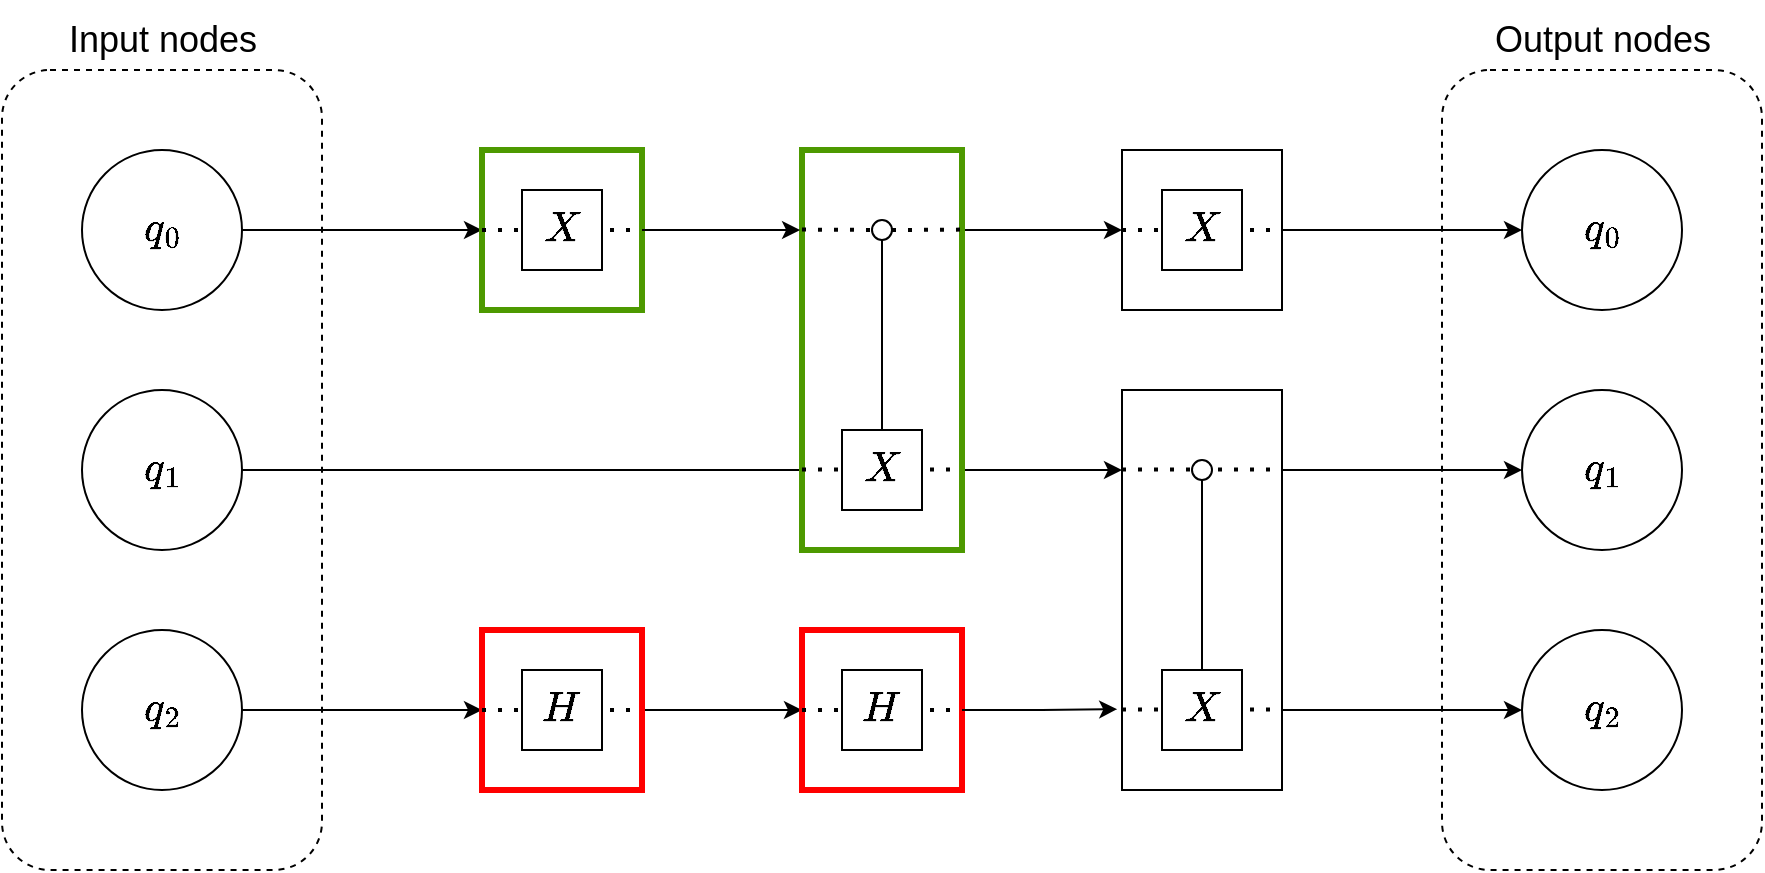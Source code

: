 <mxfile>
    <diagram name="Page-1" id="TqO0XknMDxeJT55NkYOL">
        <mxGraphModel dx="641" dy="967" grid="1" gridSize="10" guides="1" tooltips="1" connect="1" arrows="1" fold="1" page="1" pageScale="1" pageWidth="850" pageHeight="1100" math="1" shadow="0">
            <root>
                <mxCell id="0"/>
                <mxCell id="1" parent="0"/>
                <mxCell id="89ghsDv7PfAujkezo9FC-46" value="" style="rounded=1;whiteSpace=wrap;html=1;dashed=1;" parent="1" vertex="1">
                    <mxGeometry x="720" y="40" width="160" height="400" as="geometry"/>
                </mxCell>
                <mxCell id="89ghsDv7PfAujkezo9FC-45" value="" style="rounded=1;whiteSpace=wrap;html=1;dashed=1;" parent="1" vertex="1">
                    <mxGeometry y="40" width="160" height="400" as="geometry"/>
                </mxCell>
                <mxCell id="89ghsDv7PfAujkezo9FC-12" style="edgeStyle=orthogonalEdgeStyle;rounded=0;orthogonalLoop=1;jettySize=auto;html=1;entryX=0;entryY=0.5;entryDx=0;entryDy=0;" parent="1" source="89ghsDv7PfAujkezo9FC-1" target="89ghsDv7PfAujkezo9FC-4" edge="1">
                    <mxGeometry relative="1" as="geometry"/>
                </mxCell>
                <mxCell id="89ghsDv7PfAujkezo9FC-1" value="$$q_0$$" style="ellipse;whiteSpace=wrap;html=1;fontSize=18;" parent="1" vertex="1">
                    <mxGeometry x="40" y="80" width="80" height="80" as="geometry"/>
                </mxCell>
                <mxCell id="89ghsDv7PfAujkezo9FC-19" style="edgeStyle=orthogonalEdgeStyle;rounded=0;orthogonalLoop=1;jettySize=auto;html=1;" parent="1" source="89ghsDv7PfAujkezo9FC-2" edge="1">
                    <mxGeometry relative="1" as="geometry">
                        <mxPoint x="410" y="240" as="targetPoint"/>
                    </mxGeometry>
                </mxCell>
                <mxCell id="89ghsDv7PfAujkezo9FC-2" value="$$q_1$$" style="ellipse;whiteSpace=wrap;html=1;fontSize=18;" parent="1" vertex="1">
                    <mxGeometry x="40" y="200" width="80" height="80" as="geometry"/>
                </mxCell>
                <mxCell id="89ghsDv7PfAujkezo9FC-29" style="edgeStyle=orthogonalEdgeStyle;rounded=0;orthogonalLoop=1;jettySize=auto;html=1;entryX=0;entryY=0.5;entryDx=0;entryDy=0;" parent="1" source="89ghsDv7PfAujkezo9FC-3" target="89ghsDv7PfAujkezo9FC-25" edge="1">
                    <mxGeometry relative="1" as="geometry">
                        <mxPoint x="250" y="360" as="targetPoint"/>
                    </mxGeometry>
                </mxCell>
                <mxCell id="89ghsDv7PfAujkezo9FC-3" value="$$q_2$$" style="ellipse;whiteSpace=wrap;html=1;fontSize=18;" parent="1" vertex="1">
                    <mxGeometry x="40" y="320" width="80" height="80" as="geometry"/>
                </mxCell>
                <mxCell id="89ghsDv7PfAujkezo9FC-4" value="" style="rounded=0;whiteSpace=wrap;html=1;strokeColor=#4D9900;strokeWidth=3;" parent="1" vertex="1">
                    <mxGeometry x="240" y="80" width="80" height="80" as="geometry"/>
                </mxCell>
                <mxCell id="89ghsDv7PfAujkezo9FC-13" style="edgeStyle=orthogonalEdgeStyle;rounded=0;orthogonalLoop=1;jettySize=auto;html=1;" parent="1" source="89ghsDv7PfAujkezo9FC-5" edge="1">
                    <mxGeometry relative="1" as="geometry">
                        <Array as="points">
                            <mxPoint x="550" y="120"/>
                            <mxPoint x="550" y="120"/>
                        </Array>
                        <mxPoint x="560" y="120" as="targetPoint"/>
                    </mxGeometry>
                </mxCell>
                <mxCell id="89ghsDv7PfAujkezo9FC-21" style="edgeStyle=orthogonalEdgeStyle;rounded=0;orthogonalLoop=1;jettySize=auto;html=1;" parent="1" source="89ghsDv7PfAujkezo9FC-5" edge="1">
                    <mxGeometry relative="1" as="geometry">
                        <mxPoint x="560" y="240" as="targetPoint"/>
                        <Array as="points">
                            <mxPoint x="540" y="240"/>
                            <mxPoint x="540" y="240"/>
                        </Array>
                    </mxGeometry>
                </mxCell>
                <mxCell id="89ghsDv7PfAujkezo9FC-5" value="" style="rounded=0;whiteSpace=wrap;html=1;strokeColor=#4D9900;strokeWidth=3;" parent="1" vertex="1">
                    <mxGeometry x="400" y="80" width="80" height="200" as="geometry"/>
                </mxCell>
                <mxCell id="89ghsDv7PfAujkezo9FC-22" style="edgeStyle=orthogonalEdgeStyle;rounded=0;orthogonalLoop=1;jettySize=auto;html=1;entryX=0;entryY=0.5;entryDx=0;entryDy=0;" parent="1" source="89ghsDv7PfAujkezo9FC-6" target="89ghsDv7PfAujkezo9FC-8" edge="1">
                    <mxGeometry relative="1" as="geometry">
                        <Array as="points">
                            <mxPoint x="670" y="240"/>
                            <mxPoint x="670" y="240"/>
                        </Array>
                    </mxGeometry>
                </mxCell>
                <mxCell id="89ghsDv7PfAujkezo9FC-32" style="edgeStyle=orthogonalEdgeStyle;rounded=0;orthogonalLoop=1;jettySize=auto;html=1;entryX=0;entryY=0.5;entryDx=0;entryDy=0;" parent="1" source="89ghsDv7PfAujkezo9FC-6" target="89ghsDv7PfAujkezo9FC-9" edge="1">
                    <mxGeometry relative="1" as="geometry">
                        <Array as="points">
                            <mxPoint x="670" y="360"/>
                            <mxPoint x="670" y="360"/>
                        </Array>
                    </mxGeometry>
                </mxCell>
                <mxCell id="89ghsDv7PfAujkezo9FC-6" value="" style="rounded=0;whiteSpace=wrap;html=1;" parent="1" vertex="1">
                    <mxGeometry x="560" y="200" width="80" height="200" as="geometry"/>
                </mxCell>
                <mxCell id="89ghsDv7PfAujkezo9FC-7" value="$$q_0$$" style="ellipse;whiteSpace=wrap;html=1;fontSize=18;" parent="1" vertex="1">
                    <mxGeometry x="760" y="80" width="80" height="80" as="geometry"/>
                </mxCell>
                <mxCell id="89ghsDv7PfAujkezo9FC-8" value="$$q_1$$" style="ellipse;whiteSpace=wrap;html=1;fontSize=18;" parent="1" vertex="1">
                    <mxGeometry x="760" y="200" width="80" height="80" as="geometry"/>
                </mxCell>
                <mxCell id="89ghsDv7PfAujkezo9FC-9" value="$$q_2$$" style="ellipse;whiteSpace=wrap;html=1;fontSize=18;" parent="1" vertex="1">
                    <mxGeometry x="760" y="320" width="80" height="80" as="geometry"/>
                </mxCell>
                <mxCell id="89ghsDv7PfAujkezo9FC-11" style="edgeStyle=orthogonalEdgeStyle;rounded=0;orthogonalLoop=1;jettySize=auto;html=1;entryX=-0.012;entryY=0.2;entryDx=0;entryDy=0;entryPerimeter=0;" parent="1" source="89ghsDv7PfAujkezo9FC-4" target="89ghsDv7PfAujkezo9FC-5" edge="1">
                    <mxGeometry relative="1" as="geometry"/>
                </mxCell>
                <mxCell id="89ghsDv7PfAujkezo9FC-15" value="" style="endArrow=none;dashed=1;html=1;dashPattern=1 3;strokeWidth=2;rounded=0;entryX=1;entryY=0.5;entryDx=0;entryDy=0;" parent="1" target="89ghsDv7PfAujkezo9FC-4" edge="1">
                    <mxGeometry width="50" height="50" relative="1" as="geometry">
                        <mxPoint x="240" y="120" as="sourcePoint"/>
                        <mxPoint x="290" y="70" as="targetPoint"/>
                    </mxGeometry>
                </mxCell>
                <mxCell id="89ghsDv7PfAujkezo9FC-16" value="" style="endArrow=none;dashed=1;html=1;dashPattern=1 3;strokeWidth=2;rounded=0;entryX=1;entryY=0.5;entryDx=0;entryDy=0;" parent="1" source="89ghsDv7PfAujkezo9FC-40" edge="1">
                    <mxGeometry width="50" height="50" relative="1" as="geometry">
                        <mxPoint x="400" y="119.8" as="sourcePoint"/>
                        <mxPoint x="480" y="119.8" as="targetPoint"/>
                    </mxGeometry>
                </mxCell>
                <mxCell id="89ghsDv7PfAujkezo9FC-17" value="" style="endArrow=none;dashed=1;html=1;dashPattern=1 3;strokeWidth=2;rounded=0;entryX=1;entryY=0.5;entryDx=0;entryDy=0;" parent="1" edge="1">
                    <mxGeometry width="50" height="50" relative="1" as="geometry">
                        <mxPoint x="400" y="239.8" as="sourcePoint"/>
                        <mxPoint x="480" y="239.8" as="targetPoint"/>
                    </mxGeometry>
                </mxCell>
                <mxCell id="89ghsDv7PfAujkezo9FC-20" value="" style="endArrow=none;dashed=1;html=1;dashPattern=1 3;strokeWidth=2;rounded=0;entryX=1;entryY=0.5;entryDx=0;entryDy=0;" parent="1" edge="1">
                    <mxGeometry width="50" height="50" relative="1" as="geometry">
                        <mxPoint x="560" y="239.8" as="sourcePoint"/>
                        <mxPoint x="640" y="239.8" as="targetPoint"/>
                    </mxGeometry>
                </mxCell>
                <mxCell id="89ghsDv7PfAujkezo9FC-30" style="edgeStyle=orthogonalEdgeStyle;rounded=0;orthogonalLoop=1;jettySize=auto;html=1;" parent="1" source="89ghsDv7PfAujkezo9FC-25" edge="1">
                    <mxGeometry relative="1" as="geometry">
                        <mxPoint x="400" y="360" as="targetPoint"/>
                    </mxGeometry>
                </mxCell>
                <mxCell id="89ghsDv7PfAujkezo9FC-25" value="" style="rounded=0;whiteSpace=wrap;html=1;strokeColor=#FF0000;strokeWidth=3;" parent="1" vertex="1">
                    <mxGeometry x="240" y="320" width="80" height="80" as="geometry"/>
                </mxCell>
                <mxCell id="89ghsDv7PfAujkezo9FC-26" value="" style="endArrow=none;dashed=1;html=1;dashPattern=1 3;strokeWidth=2;rounded=0;entryX=1;entryY=0.5;entryDx=0;entryDy=0;exitX=0;exitY=0.5;exitDx=0;exitDy=0;" parent="1" source="89ghsDv7PfAujkezo9FC-25" target="89ghsDv7PfAujkezo9FC-25" edge="1">
                    <mxGeometry width="50" height="50" relative="1" as="geometry">
                        <mxPoint x="230" y="360" as="sourcePoint"/>
                        <mxPoint x="280" y="310" as="targetPoint"/>
                    </mxGeometry>
                </mxCell>
                <mxCell id="89ghsDv7PfAujkezo9FC-27" value="" style="rounded=0;whiteSpace=wrap;html=1;strokeColor=#FF0000;strokeWidth=3;" parent="1" vertex="1">
                    <mxGeometry x="400" y="320" width="80" height="80" as="geometry"/>
                </mxCell>
                <mxCell id="89ghsDv7PfAujkezo9FC-28" value="" style="endArrow=none;dashed=1;html=1;dashPattern=1 3;strokeWidth=2;rounded=0;entryX=1;entryY=0.5;entryDx=0;entryDy=0;" parent="1" target="89ghsDv7PfAujkezo9FC-27" edge="1">
                    <mxGeometry width="50" height="50" relative="1" as="geometry">
                        <mxPoint x="400" y="360" as="sourcePoint"/>
                        <mxPoint x="450" y="310" as="targetPoint"/>
                    </mxGeometry>
                </mxCell>
                <mxCell id="89ghsDv7PfAujkezo9FC-31" style="edgeStyle=orthogonalEdgeStyle;rounded=0;orthogonalLoop=1;jettySize=auto;html=1;entryX=-0.03;entryY=0.798;entryDx=0;entryDy=0;entryPerimeter=0;" parent="1" source="89ghsDv7PfAujkezo9FC-27" target="89ghsDv7PfAujkezo9FC-6" edge="1">
                    <mxGeometry relative="1" as="geometry"/>
                </mxCell>
                <mxCell id="89ghsDv7PfAujkezo9FC-33" value="" style="endArrow=none;dashed=1;html=1;dashPattern=1 3;strokeWidth=2;rounded=0;entryX=1;entryY=0.5;entryDx=0;entryDy=0;" parent="1" edge="1">
                    <mxGeometry width="50" height="50" relative="1" as="geometry">
                        <mxPoint x="560" y="359.8" as="sourcePoint"/>
                        <mxPoint x="640" y="359.8" as="targetPoint"/>
                    </mxGeometry>
                </mxCell>
                <mxCell id="89ghsDv7PfAujkezo9FC-35" value="$$X$$" style="whiteSpace=wrap;html=1;aspect=fixed;fontSize=18;" parent="1" vertex="1">
                    <mxGeometry x="260" y="100" width="40" height="40" as="geometry"/>
                </mxCell>
                <mxCell id="89ghsDv7PfAujkezo9FC-36" value="$$H$$" style="whiteSpace=wrap;html=1;aspect=fixed;fontSize=18;" parent="1" vertex="1">
                    <mxGeometry x="260" y="340" width="40" height="40" as="geometry"/>
                </mxCell>
                <mxCell id="89ghsDv7PfAujkezo9FC-37" value="$$H$$" style="whiteSpace=wrap;html=1;aspect=fixed;fontSize=18;" parent="1" vertex="1">
                    <mxGeometry x="420" y="340" width="40" height="40" as="geometry"/>
                </mxCell>
                <mxCell id="89ghsDv7PfAujkezo9FC-38" value="$$X$$" style="whiteSpace=wrap;html=1;aspect=fixed;fontSize=18;" parent="1" vertex="1">
                    <mxGeometry x="420" y="220" width="40" height="40" as="geometry"/>
                </mxCell>
                <mxCell id="89ghsDv7PfAujkezo9FC-39" value="$$X$$" style="whiteSpace=wrap;html=1;aspect=fixed;fontSize=18;" parent="1" vertex="1">
                    <mxGeometry x="580" y="340" width="40" height="40" as="geometry"/>
                </mxCell>
                <mxCell id="89ghsDv7PfAujkezo9FC-41" value="" style="endArrow=none;dashed=1;html=1;dashPattern=1 3;strokeWidth=2;rounded=0;entryX=1;entryY=0.5;entryDx=0;entryDy=0;" parent="1" target="89ghsDv7PfAujkezo9FC-40" edge="1">
                    <mxGeometry width="50" height="50" relative="1" as="geometry">
                        <mxPoint x="400" y="119.8" as="sourcePoint"/>
                        <mxPoint x="480" y="119.8" as="targetPoint"/>
                    </mxGeometry>
                </mxCell>
                <mxCell id="89ghsDv7PfAujkezo9FC-42" style="edgeStyle=orthogonalEdgeStyle;rounded=0;orthogonalLoop=1;jettySize=auto;html=1;entryX=0.5;entryY=0;entryDx=0;entryDy=0;endArrow=none;endFill=0;" parent="1" source="89ghsDv7PfAujkezo9FC-40" target="89ghsDv7PfAujkezo9FC-38" edge="1">
                    <mxGeometry relative="1" as="geometry"/>
                </mxCell>
                <mxCell id="89ghsDv7PfAujkezo9FC-40" value="" style="ellipse;whiteSpace=wrap;html=1;aspect=fixed;" parent="1" vertex="1">
                    <mxGeometry x="435" y="115" width="10" height="10" as="geometry"/>
                </mxCell>
                <mxCell id="89ghsDv7PfAujkezo9FC-43" style="edgeStyle=orthogonalEdgeStyle;rounded=0;orthogonalLoop=1;jettySize=auto;html=1;entryX=0.5;entryY=0;entryDx=0;entryDy=0;endArrow=none;endFill=0;" parent="1" source="89ghsDv7PfAujkezo9FC-44" edge="1">
                    <mxGeometry relative="1" as="geometry">
                        <mxPoint x="600" y="340" as="targetPoint"/>
                    </mxGeometry>
                </mxCell>
                <mxCell id="89ghsDv7PfAujkezo9FC-44" value="" style="ellipse;whiteSpace=wrap;html=1;aspect=fixed;" parent="1" vertex="1">
                    <mxGeometry x="595" y="235" width="10" height="10" as="geometry"/>
                </mxCell>
                <mxCell id="89ghsDv7PfAujkezo9FC-47" value="Input nodes" style="text;html=1;align=center;verticalAlign=middle;resizable=0;points=[];autosize=1;strokeColor=none;fillColor=none;fontSize=18;" parent="1" vertex="1">
                    <mxGeometry x="20" y="5" width="120" height="40" as="geometry"/>
                </mxCell>
                <mxCell id="89ghsDv7PfAujkezo9FC-48" value="Output nodes" style="text;html=1;align=center;verticalAlign=middle;resizable=0;points=[];autosize=1;strokeColor=none;fillColor=none;fontSize=18;" parent="1" vertex="1">
                    <mxGeometry x="735" y="5" width="130" height="40" as="geometry"/>
                </mxCell>
                <mxCell id="89" style="edgeStyle=none;html=1;entryX=0;entryY=0.5;entryDx=0;entryDy=0;" parent="1" source="86" target="89ghsDv7PfAujkezo9FC-7" edge="1">
                    <mxGeometry relative="1" as="geometry"/>
                </mxCell>
                <mxCell id="86" value="" style="rounded=0;whiteSpace=wrap;html=1;" parent="1" vertex="1">
                    <mxGeometry x="560" y="80" width="80" height="80" as="geometry"/>
                </mxCell>
                <mxCell id="87" value="" style="endArrow=none;dashed=1;html=1;dashPattern=1 3;strokeWidth=2;rounded=0;entryX=1;entryY=0.5;entryDx=0;entryDy=0;" parent="1" target="86" edge="1">
                    <mxGeometry width="50" height="50" relative="1" as="geometry">
                        <mxPoint x="560" y="120" as="sourcePoint"/>
                        <mxPoint x="610" y="70" as="targetPoint"/>
                    </mxGeometry>
                </mxCell>
                <mxCell id="88" value="$$X$$" style="whiteSpace=wrap;html=1;aspect=fixed;fontSize=18;" parent="1" vertex="1">
                    <mxGeometry x="580" y="100" width="40" height="40" as="geometry"/>
                </mxCell>
            </root>
        </mxGraphModel>
    </diagram>
</mxfile>